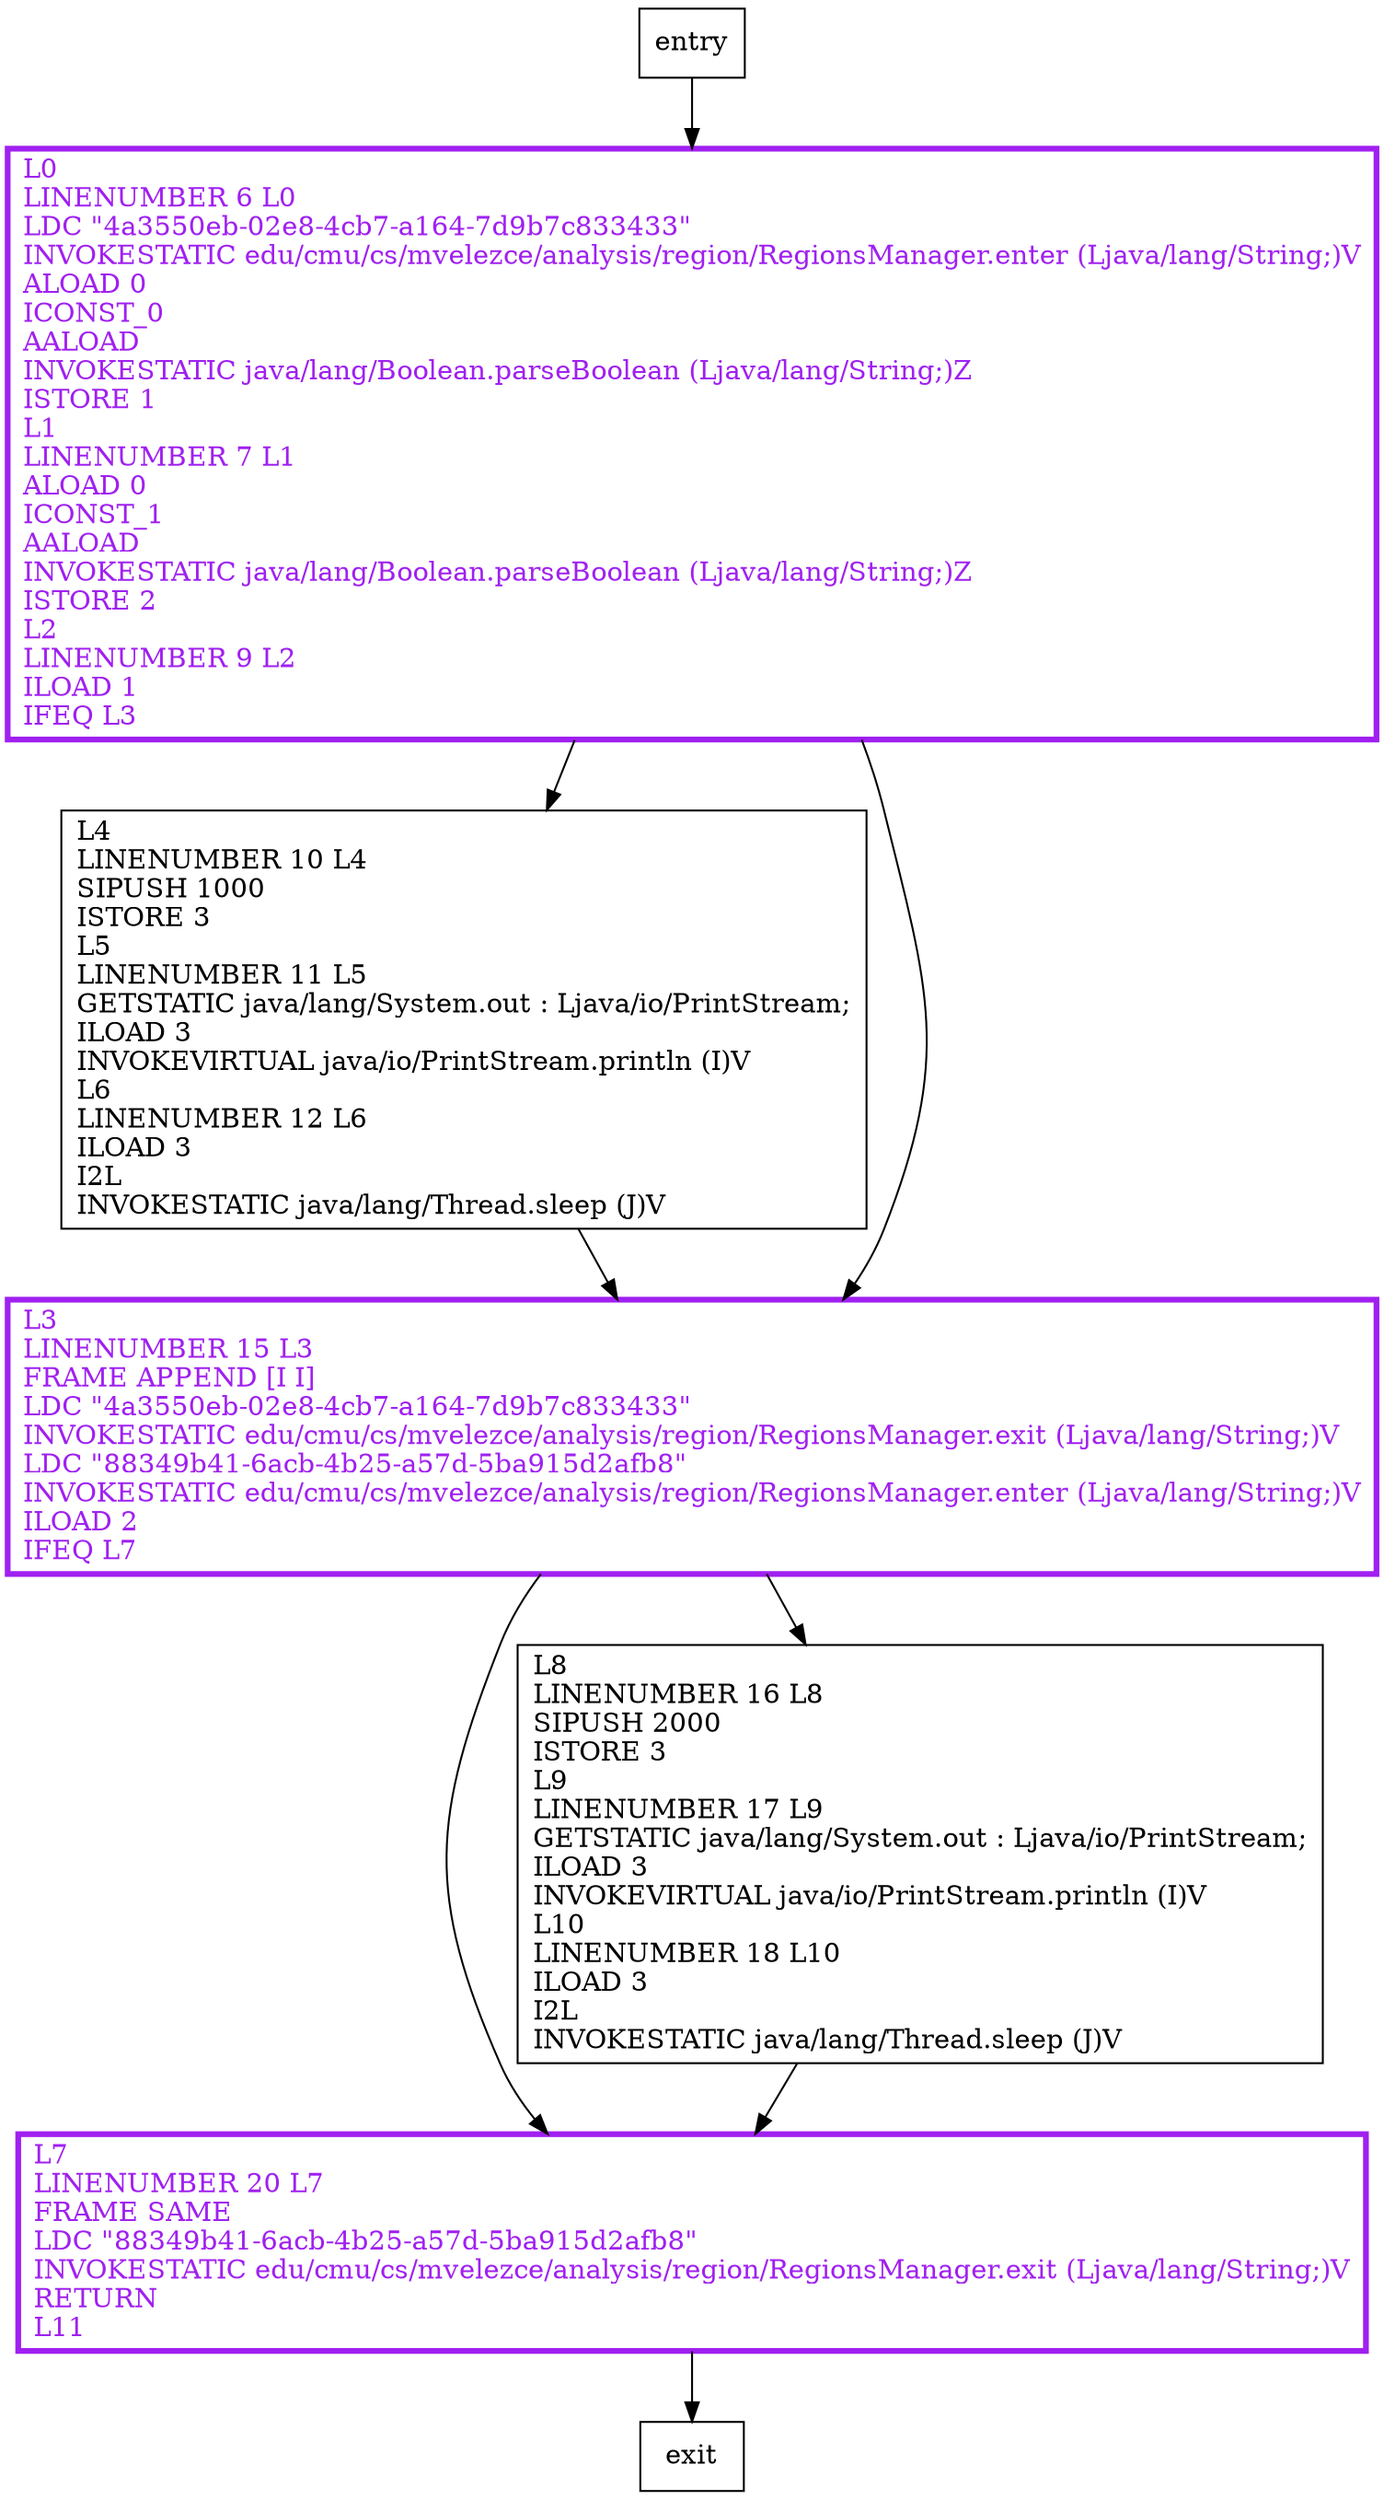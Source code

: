 digraph main {
node [shape=record];
701747451 [label="L4\lLINENUMBER 10 L4\lSIPUSH 1000\lISTORE 3\lL5\lLINENUMBER 11 L5\lGETSTATIC java/lang/System.out : Ljava/io/PrintStream;\lILOAD 3\lINVOKEVIRTUAL java/io/PrintStream.println (I)V\lL6\lLINENUMBER 12 L6\lILOAD 3\lI2L\lINVOKESTATIC java/lang/Thread.sleep (J)V\l"];
1554132505 [label="L3\lLINENUMBER 15 L3\lFRAME APPEND [I I]\lLDC \"4a3550eb-02e8-4cb7-a164-7d9b7c833433\"\lINVOKESTATIC edu/cmu/cs/mvelezce/analysis/region/RegionsManager.exit (Ljava/lang/String;)V\lLDC \"88349b41-6acb-4b25-a57d-5ba915d2afb8\"\lINVOKESTATIC edu/cmu/cs/mvelezce/analysis/region/RegionsManager.enter (Ljava/lang/String;)V\lILOAD 2\lIFEQ L7\l"];
1895322165 [label="L7\lLINENUMBER 20 L7\lFRAME SAME\lLDC \"88349b41-6acb-4b25-a57d-5ba915d2afb8\"\lINVOKESTATIC edu/cmu/cs/mvelezce/analysis/region/RegionsManager.exit (Ljava/lang/String;)V\lRETURN\lL11\l"];
833308761 [label="L0\lLINENUMBER 6 L0\lLDC \"4a3550eb-02e8-4cb7-a164-7d9b7c833433\"\lINVOKESTATIC edu/cmu/cs/mvelezce/analysis/region/RegionsManager.enter (Ljava/lang/String;)V\lALOAD 0\lICONST_0\lAALOAD\lINVOKESTATIC java/lang/Boolean.parseBoolean (Ljava/lang/String;)Z\lISTORE 1\lL1\lLINENUMBER 7 L1\lALOAD 0\lICONST_1\lAALOAD\lINVOKESTATIC java/lang/Boolean.parseBoolean (Ljava/lang/String;)Z\lISTORE 2\lL2\lLINENUMBER 9 L2\lILOAD 1\lIFEQ L3\l"];
469383315 [label="L8\lLINENUMBER 16 L8\lSIPUSH 2000\lISTORE 3\lL9\lLINENUMBER 17 L9\lGETSTATIC java/lang/System.out : Ljava/io/PrintStream;\lILOAD 3\lINVOKEVIRTUAL java/io/PrintStream.println (I)V\lL10\lLINENUMBER 18 L10\lILOAD 3\lI2L\lINVOKESTATIC java/lang/Thread.sleep (J)V\l"];
entry;
exit;
701747451 -> 1554132505;
entry -> 833308761;
1554132505 -> 1895322165;
1554132505 -> 469383315;
1895322165 -> exit;
833308761 -> 701747451;
833308761 -> 1554132505;
469383315 -> 1895322165;
1554132505[fontcolor="purple", penwidth=3, color="purple"];
1895322165[fontcolor="purple", penwidth=3, color="purple"];
833308761[fontcolor="purple", penwidth=3, color="purple"];
}
